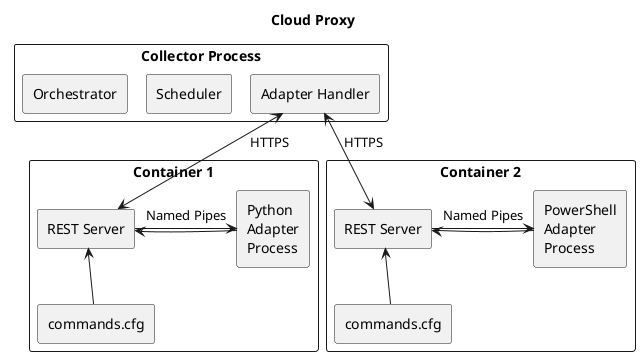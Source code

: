 @startuml
!pragma layout smetana
title "Cloud Proxy"
skinparam componentStyle rectangle

 component "Collector Process" {
    [Adapter Handler] as ah
    [Scheduler] as s
    [Orchestrator] as o
}
component "Container 1" as c1 {
    [commands.cfg] as c1c
    [Python\nAdapter\nProcess] as c1a
    [REST Server] as c1r
}
component "Container 2" as c2 {
    [commands.cfg] as c2c
    [PowerShell\nAdapter\nProcess] as c2a
    [REST Server] as c2r
}

'ah -d- s
's -d- o

ah <--> c1r : HTTPS
c1r <-d- c1c
c1r -> c1a : Named Pipes
c1r <- c1a

ah <--> c2r : HTTPS
c2r <-d- c2c
c2r -> c2a : Named Pipes
c2r <- c2a
@enduml
